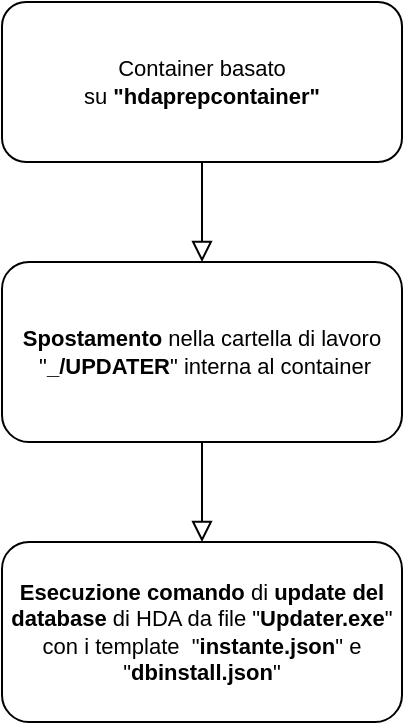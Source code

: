 <mxfile version="15.5.0" type="device"><diagram id="C5RBs43oDa-KdzZeNtuy" name="Page-1"><mxGraphModel dx="946" dy="637" grid="1" gridSize="10" guides="1" tooltips="1" connect="1" arrows="1" fold="1" page="1" pageScale="1" pageWidth="827" pageHeight="1169" math="0" shadow="0"><root><mxCell id="WIyWlLk6GJQsqaUBKTNV-0"/><mxCell id="WIyWlLk6GJQsqaUBKTNV-1" parent="WIyWlLk6GJQsqaUBKTNV-0"/><mxCell id="o4k27UArUXW-mT7WX5qE-3" value="&lt;b&gt;Spostamento&lt;/b&gt; nella cartella di lavoro &amp;nbsp;&quot;&lt;b&gt;_/UPDATER&lt;/b&gt;&quot; interna al container" style="rounded=1;whiteSpace=wrap;html=1;fontSize=11;glass=0;strokeWidth=1;shadow=0;" vertex="1" parent="WIyWlLk6GJQsqaUBKTNV-1"><mxGeometry x="200" y="420" width="200" height="90" as="geometry"/></mxCell><mxCell id="o4k27UArUXW-mT7WX5qE-4" value="Container basato su&lt;b&gt;&amp;nbsp;&quot;hdaprepcontainer&quot;&lt;/b&gt;" style="rounded=1;whiteSpace=wrap;html=1;fontSize=11;glass=0;strokeWidth=1;shadow=0;" vertex="1" parent="WIyWlLk6GJQsqaUBKTNV-1"><mxGeometry x="200" y="290" width="200" height="80" as="geometry"/></mxCell><mxCell id="o4k27UArUXW-mT7WX5qE-6" value="" style="rounded=0;html=1;jettySize=auto;orthogonalLoop=1;fontSize=11;endArrow=block;endFill=0;endSize=8;strokeWidth=1;shadow=0;labelBackgroundColor=none;edgeStyle=orthogonalEdgeStyle;entryX=0.5;entryY=0;entryDx=0;entryDy=0;exitX=0.5;exitY=1;exitDx=0;exitDy=0;" edge="1" parent="WIyWlLk6GJQsqaUBKTNV-1" source="o4k27UArUXW-mT7WX5qE-4" target="o4k27UArUXW-mT7WX5qE-3"><mxGeometry relative="1" as="geometry"><mxPoint x="320" y="140" as="sourcePoint"/><mxPoint x="320" y="180" as="targetPoint"/></mxGeometry></mxCell><mxCell id="o4k27UArUXW-mT7WX5qE-7" value="&lt;b&gt;Esecuzione comando&lt;/b&gt; di &lt;b&gt;update del database&lt;/b&gt;&amp;nbsp;di HDA da file &quot;&lt;b&gt;Updater.exe&lt;/b&gt;&quot; con i template &amp;nbsp;&quot;&lt;b&gt;instante.json&lt;/b&gt;&quot; e &quot;&lt;b&gt;dbinstall.json&lt;/b&gt;&quot;" style="rounded=1;whiteSpace=wrap;html=1;fontSize=11;glass=0;strokeWidth=1;shadow=0;" vertex="1" parent="WIyWlLk6GJQsqaUBKTNV-1"><mxGeometry x="200" y="560" width="200" height="90" as="geometry"/></mxCell><mxCell id="o4k27UArUXW-mT7WX5qE-8" value="" style="rounded=0;html=1;jettySize=auto;orthogonalLoop=1;fontSize=11;endArrow=block;endFill=0;endSize=8;strokeWidth=1;shadow=0;labelBackgroundColor=none;edgeStyle=orthogonalEdgeStyle;entryX=0.5;entryY=0;entryDx=0;entryDy=0;exitX=0.5;exitY=1;exitDx=0;exitDy=0;" edge="1" parent="WIyWlLk6GJQsqaUBKTNV-1" source="o4k27UArUXW-mT7WX5qE-3" target="o4k27UArUXW-mT7WX5qE-7"><mxGeometry relative="1" as="geometry"><mxPoint x="310" y="380" as="sourcePoint"/><mxPoint x="310" y="430" as="targetPoint"/></mxGeometry></mxCell></root></mxGraphModel></diagram></mxfile>